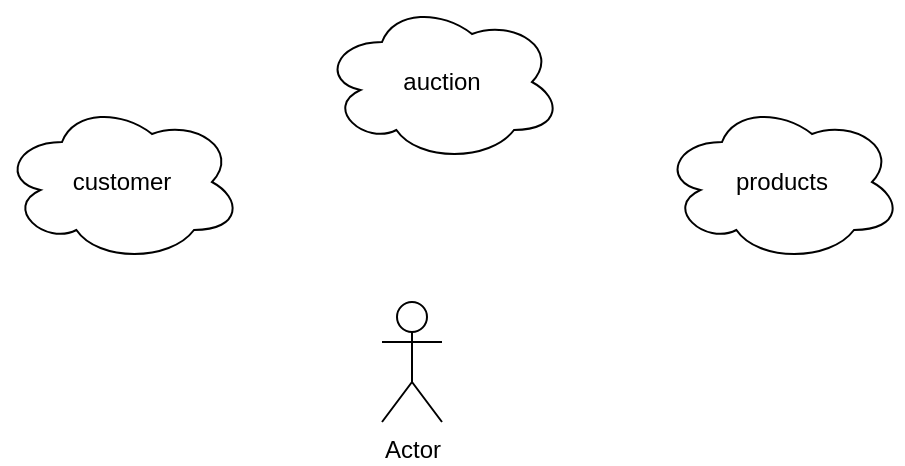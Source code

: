 <mxfile>
    <diagram id="LlJiGVbwj-aE97FhACM8" name="Page-1">
        <mxGraphModel dx="953" dy="566" grid="1" gridSize="10" guides="1" tooltips="1" connect="1" arrows="1" fold="1" page="1" pageScale="1" pageWidth="827" pageHeight="1169" math="0" shadow="0">
            <root>
                <mxCell id="0"/>
                <mxCell id="1" parent="0"/>
                <mxCell id="2" value="Actor" style="shape=umlActor;verticalLabelPosition=bottom;verticalAlign=top;html=1;outlineConnect=0;" vertex="1" parent="1">
                    <mxGeometry x="200" y="280" width="30" height="60" as="geometry"/>
                </mxCell>
                <mxCell id="3" value="products" style="ellipse;shape=cloud;whiteSpace=wrap;html=1;" vertex="1" parent="1">
                    <mxGeometry x="340" y="180" width="120" height="80" as="geometry"/>
                </mxCell>
                <mxCell id="4" value="auction" style="ellipse;shape=cloud;whiteSpace=wrap;html=1;" vertex="1" parent="1">
                    <mxGeometry x="170" y="130" width="120" height="80" as="geometry"/>
                </mxCell>
                <mxCell id="5" value="customer" style="ellipse;shape=cloud;whiteSpace=wrap;html=1;" vertex="1" parent="1">
                    <mxGeometry x="10" y="180" width="120" height="80" as="geometry"/>
                </mxCell>
            </root>
        </mxGraphModel>
    </diagram>
    <diagram id="MiP9zHC4SqxyrkL65hnw" name="ER_Model">
        <mxGraphModel dx="953" dy="566" grid="1" gridSize="10" guides="1" tooltips="1" connect="1" arrows="1" fold="1" page="1" pageScale="1" pageWidth="827" pageHeight="1169" math="0" shadow="0">
            <root>
                <mxCell id="IUDuQWj8g_cthY5IhoOy-0"/>
                <mxCell id="IUDuQWj8g_cthY5IhoOy-1" parent="IUDuQWj8g_cthY5IhoOy-0"/>
                <mxCell id="IUDuQWj8g_cthY5IhoOy-4" value="set" style="rounded=1;whiteSpace=wrap;html=1;" vertex="1" parent="IUDuQWj8g_cthY5IhoOy-1">
                    <mxGeometry x="527.5" y="200" width="120" height="60" as="geometry"/>
                </mxCell>
                <mxCell id="C1h2g_mKqq39YV2IEPuV-42" style="edgeStyle=none;html=1;exitX=1;exitY=0.5;exitDx=0;exitDy=0;entryX=0;entryY=0.5;entryDx=0;entryDy=0;endArrow=ERmany;endFill=0;" edge="1" parent="IUDuQWj8g_cthY5IhoOy-1" source="IUDuQWj8g_cthY5IhoOy-5" target="IUDuQWj8g_cthY5IhoOy-10">
                    <mxGeometry relative="1" as="geometry"/>
                </mxCell>
                <mxCell id="IUDuQWj8g_cthY5IhoOy-5" value="custumers" style="rounded=1;whiteSpace=wrap;html=1;" vertex="1" parent="IUDuQWj8g_cthY5IhoOy-1">
                    <mxGeometry x="100" y="200" width="120" height="60" as="geometry"/>
                </mxCell>
                <mxCell id="k-BSaObQF4eVtlYVw0s8-13" style="edgeStyle=none;html=1;exitX=1;exitY=0.5;exitDx=0;exitDy=0;entryX=0;entryY=0.5;entryDx=0;entryDy=0;startArrow=none;startFill=0;endArrow=ERmany;endFill=0;" edge="1" parent="IUDuQWj8g_cthY5IhoOy-1" source="IUDuQWj8g_cthY5IhoOy-6" target="k-BSaObQF4eVtlYVw0s8-12">
                    <mxGeometry relative="1" as="geometry"/>
                </mxCell>
                <mxCell id="IUDuQWj8g_cthY5IhoOy-6" value="auction" style="rounded=1;whiteSpace=wrap;html=1;" vertex="1" parent="IUDuQWj8g_cthY5IhoOy-1">
                    <mxGeometry x="320" y="80" width="120" height="60" as="geometry"/>
                </mxCell>
                <mxCell id="IUDuQWj8g_cthY5IhoOy-36" style="edgeStyle=none;html=1;exitX=1;exitY=0.5;exitDx=0;exitDy=0;entryX=0;entryY=0.5;entryDx=0;entryDy=0;endArrow=none;endFill=0;startArrow=ERmany;startFill=0;" edge="1" parent="IUDuQWj8g_cthY5IhoOy-1" source="IUDuQWj8g_cthY5IhoOy-10" target="IUDuQWj8g_cthY5IhoOy-4">
                    <mxGeometry relative="1" as="geometry"/>
                </mxCell>
                <mxCell id="IUDuQWj8g_cthY5IhoOy-10" value="bids" style="rhombus;whiteSpace=wrap;html=1;" vertex="1" parent="IUDuQWj8g_cthY5IhoOy-1">
                    <mxGeometry x="330" y="200" width="60" height="60" as="geometry"/>
                </mxCell>
                <mxCell id="IUDuQWj8g_cthY5IhoOy-42" style="edgeStyle=none;html=1;exitX=0.5;exitY=1;exitDx=0;exitDy=0;entryX=0.318;entryY=0.013;entryDx=0;entryDy=0;entryPerimeter=0;endArrow=none;endFill=0;" edge="1" parent="IUDuQWj8g_cthY5IhoOy-1" source="IUDuQWj8g_cthY5IhoOy-26" target="IUDuQWj8g_cthY5IhoOy-5">
                    <mxGeometry relative="1" as="geometry"/>
                </mxCell>
                <mxCell id="IUDuQWj8g_cthY5IhoOy-26" value="username" style="ellipse;whiteSpace=wrap;html=1;" vertex="1" parent="IUDuQWj8g_cthY5IhoOy-1">
                    <mxGeometry x="40" y="140" width="80" height="40" as="geometry"/>
                </mxCell>
                <mxCell id="IUDuQWj8g_cthY5IhoOy-38" style="edgeStyle=none;html=1;exitX=1;exitY=0.5;exitDx=0;exitDy=0;entryX=0;entryY=0.75;entryDx=0;entryDy=0;endArrow=none;endFill=0;" edge="1" parent="IUDuQWj8g_cthY5IhoOy-1" source="IUDuQWj8g_cthY5IhoOy-27" target="IUDuQWj8g_cthY5IhoOy-5">
                    <mxGeometry relative="1" as="geometry"/>
                </mxCell>
                <mxCell id="IUDuQWj8g_cthY5IhoOy-27" value="custumer_id" style="ellipse;whiteSpace=wrap;html=1;" vertex="1" parent="IUDuQWj8g_cthY5IhoOy-1">
                    <mxGeometry x="10" y="215" width="80" height="40" as="geometry"/>
                </mxCell>
                <mxCell id="C1h2g_mKqq39YV2IEPuV-29" value="" style="edgeStyle=none;html=1;endArrow=none;endFill=0;" edge="1" parent="IUDuQWj8g_cthY5IhoOy-1" source="IUDuQWj8g_cthY5IhoOy-28" target="IUDuQWj8g_cthY5IhoOy-5">
                    <mxGeometry relative="1" as="geometry"/>
                </mxCell>
                <mxCell id="IUDuQWj8g_cthY5IhoOy-28" value="password" style="ellipse;whiteSpace=wrap;html=1;" vertex="1" parent="IUDuQWj8g_cthY5IhoOy-1">
                    <mxGeometry x="145" y="140" width="80" height="40" as="geometry"/>
                </mxCell>
                <mxCell id="IUDuQWj8g_cthY5IhoOy-39" style="edgeStyle=none;html=1;exitX=0.5;exitY=0;exitDx=0;exitDy=0;entryX=0.138;entryY=1.013;entryDx=0;entryDy=0;entryPerimeter=0;endArrow=none;endFill=0;" edge="1" parent="IUDuQWj8g_cthY5IhoOy-1" source="IUDuQWj8g_cthY5IhoOy-29" target="IUDuQWj8g_cthY5IhoOy-5">
                    <mxGeometry relative="1" as="geometry"/>
                </mxCell>
                <mxCell id="IUDuQWj8g_cthY5IhoOy-29" value="name" style="ellipse;whiteSpace=wrap;html=1;" vertex="1" parent="IUDuQWj8g_cthY5IhoOy-1">
                    <mxGeometry x="70" y="282.5" width="60" height="30" as="geometry"/>
                </mxCell>
                <mxCell id="IUDuQWj8g_cthY5IhoOy-40" style="edgeStyle=none;html=1;exitX=0.5;exitY=0;exitDx=0;exitDy=0;entryX=0.638;entryY=1.04;entryDx=0;entryDy=0;entryPerimeter=0;endArrow=none;endFill=0;" edge="1" parent="IUDuQWj8g_cthY5IhoOy-1" source="IUDuQWj8g_cthY5IhoOy-30" target="IUDuQWj8g_cthY5IhoOy-5">
                    <mxGeometry relative="1" as="geometry"/>
                </mxCell>
                <mxCell id="IUDuQWj8g_cthY5IhoOy-30" value="e-mail_address" style="ellipse;whiteSpace=wrap;html=1;" vertex="1" parent="IUDuQWj8g_cthY5IhoOy-1">
                    <mxGeometry x="160" y="277.5" width="85" height="40" as="geometry"/>
                </mxCell>
                <mxCell id="C1h2g_mKqq39YV2IEPuV-39" style="edgeStyle=none;html=1;exitX=1;exitY=0;exitDx=0;exitDy=0;entryX=0;entryY=1;entryDx=0;entryDy=0;endArrow=none;endFill=0;" edge="1" parent="IUDuQWj8g_cthY5IhoOy-1" source="IUDuQWj8g_cthY5IhoOy-31" target="IUDuQWj8g_cthY5IhoOy-10">
                    <mxGeometry relative="1" as="geometry"/>
                </mxCell>
                <mxCell id="IUDuQWj8g_cthY5IhoOy-31" value="amount" style="ellipse;whiteSpace=wrap;html=1;" vertex="1" parent="IUDuQWj8g_cthY5IhoOy-1">
                    <mxGeometry x="295" y="270" width="60" height="30" as="geometry"/>
                </mxCell>
                <mxCell id="C1h2g_mKqq39YV2IEPuV-41" style="edgeStyle=none;html=1;exitX=0;exitY=0.5;exitDx=0;exitDy=0;entryX=1;entryY=0;entryDx=0;entryDy=0;endArrow=none;endFill=0;" edge="1" parent="IUDuQWj8g_cthY5IhoOy-1" source="IUDuQWj8g_cthY5IhoOy-32" target="IUDuQWj8g_cthY5IhoOy-10">
                    <mxGeometry relative="1" as="geometry"/>
                </mxCell>
                <mxCell id="IUDuQWj8g_cthY5IhoOy-32" value="date / time" style="ellipse;whiteSpace=wrap;html=1;" vertex="1" parent="IUDuQWj8g_cthY5IhoOy-1">
                    <mxGeometry x="390" y="175" width="70" height="30" as="geometry"/>
                </mxCell>
                <mxCell id="IUDuQWj8g_cthY5IhoOy-45" style="edgeStyle=none;html=1;exitX=0.5;exitY=0;exitDx=0;exitDy=0;entryX=1;entryY=1;entryDx=0;entryDy=0;endArrow=none;endFill=0;" edge="1" parent="IUDuQWj8g_cthY5IhoOy-1" source="IUDuQWj8g_cthY5IhoOy-33" target="IUDuQWj8g_cthY5IhoOy-10">
                    <mxGeometry relative="1" as="geometry"/>
                </mxCell>
                <mxCell id="IUDuQWj8g_cthY5IhoOy-33" value="fk_set_id" style="ellipse;whiteSpace=wrap;html=1;" vertex="1" parent="IUDuQWj8g_cthY5IhoOy-1">
                    <mxGeometry x="360" y="260" width="70" height="30" as="geometry"/>
                </mxCell>
                <mxCell id="C1h2g_mKqq39YV2IEPuV-43" style="edgeStyle=none;html=1;exitX=0.5;exitY=1;exitDx=0;exitDy=0;entryX=0;entryY=0;entryDx=0;entryDy=0;endArrow=none;endFill=0;" edge="1" parent="IUDuQWj8g_cthY5IhoOy-1" source="IUDuQWj8g_cthY5IhoOy-34" target="IUDuQWj8g_cthY5IhoOy-10">
                    <mxGeometry relative="1" as="geometry"/>
                </mxCell>
                <mxCell id="IUDuQWj8g_cthY5IhoOy-34" value="fk_custumer_id" style="ellipse;whiteSpace=wrap;html=1;" vertex="1" parent="IUDuQWj8g_cthY5IhoOy-1">
                    <mxGeometry x="280" y="170" width="90" height="30" as="geometry"/>
                </mxCell>
                <mxCell id="C1h2g_mKqq39YV2IEPuV-7" style="edgeStyle=none;html=1;exitX=0.5;exitY=1;exitDx=0;exitDy=0;entryX=0.072;entryY=-0.007;entryDx=0;entryDy=0;entryPerimeter=0;endArrow=none;endFill=0;" edge="1" parent="IUDuQWj8g_cthY5IhoOy-1" source="IUDuQWj8g_cthY5IhoOy-47" target="IUDuQWj8g_cthY5IhoOy-4">
                    <mxGeometry relative="1" as="geometry"/>
                </mxCell>
                <mxCell id="IUDuQWj8g_cthY5IhoOy-47" value="set_id" style="ellipse;whiteSpace=wrap;html=1;" vertex="1" parent="IUDuQWj8g_cthY5IhoOy-1">
                    <mxGeometry x="467.5" y="160" width="60" height="30" as="geometry"/>
                </mxCell>
                <mxCell id="C1h2g_mKqq39YV2IEPuV-11" style="edgeStyle=none;html=1;exitX=0.5;exitY=1;exitDx=0;exitDy=0;entryX=0.112;entryY=0.007;entryDx=0;entryDy=0;entryPerimeter=0;endArrow=none;endFill=0;" edge="1" parent="IUDuQWj8g_cthY5IhoOy-1" source="IUDuQWj8g_cthY5IhoOy-48" target="IUDuQWj8g_cthY5IhoOy-6">
                    <mxGeometry relative="1" as="geometry"/>
                </mxCell>
                <mxCell id="IUDuQWj8g_cthY5IhoOy-48" value="auction_id" style="ellipse;whiteSpace=wrap;html=1;" vertex="1" parent="IUDuQWj8g_cthY5IhoOy-1">
                    <mxGeometry x="260" y="20" width="80" height="40" as="geometry"/>
                </mxCell>
                <mxCell id="C1h2g_mKqq39YV2IEPuV-17" style="edgeStyle=none;html=1;exitX=1;exitY=0.5;exitDx=0;exitDy=0;entryX=0;entryY=0.25;entryDx=0;entryDy=0;endArrow=none;endFill=0;" edge="1" parent="IUDuQWj8g_cthY5IhoOy-1" source="IUDuQWj8g_cthY5IhoOy-50">
                    <mxGeometry relative="1" as="geometry">
                        <mxPoint x="520" y="175" as="targetPoint"/>
                    </mxGeometry>
                </mxCell>
                <mxCell id="k-BSaObQF4eVtlYVw0s8-3" value="" style="edgeStyle=orthogonalEdgeStyle;html=1;startArrow=none;startFill=0;endArrow=none;endFill=0;" edge="1" parent="IUDuQWj8g_cthY5IhoOy-1" source="C1h2g_mKqq39YV2IEPuV-12">
                    <mxGeometry relative="1" as="geometry">
                        <mxPoint x="695" y="270" as="targetPoint"/>
                    </mxGeometry>
                </mxCell>
                <mxCell id="AUVXTJhd8feOaI2M8o5e-0" style="edgeStyle=none;html=1;exitX=0;exitY=0.5;exitDx=0;exitDy=0;entryX=1.012;entryY=0.647;entryDx=0;entryDy=0;entryPerimeter=0;endArrow=none;endFill=0;" edge="1" parent="IUDuQWj8g_cthY5IhoOy-1" target="C1h2g_mKqq39YV2IEPuV-0">
                    <mxGeometry relative="1" as="geometry">
                        <mxPoint x="660" y="235" as="sourcePoint"/>
                    </mxGeometry>
                </mxCell>
                <mxCell id="C1h2g_mKqq39YV2IEPuV-26" style="edgeStyle=none;html=1;exitX=1;exitY=0.5;exitDx=0;exitDy=0;entryX=0;entryY=0.75;entryDx=0;entryDy=0;endArrow=none;endFill=0;" edge="1" parent="IUDuQWj8g_cthY5IhoOy-1" source="C1h2g_mKqq39YV2IEPuV-14">
                    <mxGeometry relative="1" as="geometry">
                        <mxPoint x="520" y="205" as="targetPoint"/>
                    </mxGeometry>
                </mxCell>
                <mxCell id="k-BSaObQF4eVtlYVw0s8-10" style="edgeStyle=none;html=1;exitX=0;exitY=0.5;exitDx=0;exitDy=0;entryX=0.596;entryY=0.033;entryDx=0;entryDy=0;entryPerimeter=0;startArrow=none;startFill=0;endArrow=none;endFill=0;" edge="1" parent="IUDuQWj8g_cthY5IhoOy-1" source="C1h2g_mKqq39YV2IEPuV-20" target="IUDuQWj8g_cthY5IhoOy-4">
                    <mxGeometry relative="1" as="geometry"/>
                </mxCell>
                <mxCell id="C1h2g_mKqq39YV2IEPuV-20" value="catalog_nomber" style="ellipse;whiteSpace=wrap;html=1;" vertex="1" parent="IUDuQWj8g_cthY5IhoOy-1">
                    <mxGeometry x="647.5" y="160" width="95" height="35" as="geometry"/>
                </mxCell>
                <mxCell id="k-BSaObQF4eVtlYVw0s8-9" style="edgeStyle=none;html=1;exitX=0;exitY=0.5;exitDx=0;exitDy=0;entryX=1;entryY=0.5;entryDx=0;entryDy=0;startArrow=none;startFill=0;endArrow=none;endFill=0;" edge="1" parent="IUDuQWj8g_cthY5IhoOy-1" source="C1h2g_mKqq39YV2IEPuV-21" target="IUDuQWj8g_cthY5IhoOy-4">
                    <mxGeometry relative="1" as="geometry"/>
                </mxCell>
                <mxCell id="C1h2g_mKqq39YV2IEPuV-21" value="start_price" style="ellipse;whiteSpace=wrap;html=1;" vertex="1" parent="IUDuQWj8g_cthY5IhoOy-1">
                    <mxGeometry x="680" y="220" width="60" height="30" as="geometry"/>
                </mxCell>
                <mxCell id="k-BSaObQF4eVtlYVw0s8-8" style="edgeStyle=none;html=1;exitX=0;exitY=0;exitDx=0;exitDy=0;entryX=0.936;entryY=1.033;entryDx=0;entryDy=0;entryPerimeter=0;startArrow=none;startFill=0;endArrow=none;endFill=0;" edge="1" parent="IUDuQWj8g_cthY5IhoOy-1" source="C1h2g_mKqq39YV2IEPuV-22" target="IUDuQWj8g_cthY5IhoOy-4">
                    <mxGeometry relative="1" as="geometry"/>
                </mxCell>
                <mxCell id="C1h2g_mKqq39YV2IEPuV-22" value="remaining_time" style="ellipse;whiteSpace=wrap;html=1;" vertex="1" parent="IUDuQWj8g_cthY5IhoOy-1">
                    <mxGeometry x="645" y="282.5" width="95" height="35" as="geometry"/>
                </mxCell>
                <mxCell id="k-BSaObQF4eVtlYVw0s8-7" style="edgeStyle=none;html=1;exitX=0.5;exitY=0;exitDx=0;exitDy=0;entryX=0.5;entryY=1;entryDx=0;entryDy=0;startArrow=none;startFill=0;endArrow=none;endFill=0;" edge="1" parent="IUDuQWj8g_cthY5IhoOy-1" source="C1h2g_mKqq39YV2IEPuV-24" target="IUDuQWj8g_cthY5IhoOy-4">
                    <mxGeometry relative="1" as="geometry"/>
                </mxCell>
                <mxCell id="C1h2g_mKqq39YV2IEPuV-24" value="highest_bid" style="ellipse;whiteSpace=wrap;html=1;" vertex="1" parent="IUDuQWj8g_cthY5IhoOy-1">
                    <mxGeometry x="540" y="290" width="95" height="35" as="geometry"/>
                </mxCell>
                <mxCell id="C1h2g_mKqq39YV2IEPuV-28" style="edgeStyle=none;html=1;exitX=0.5;exitY=0;exitDx=0;exitDy=0;entryX=0;entryY=1;entryDx=0;entryDy=0;endArrow=none;endFill=0;" edge="1" parent="IUDuQWj8g_cthY5IhoOy-1" source="C1h2g_mKqq39YV2IEPuV-25">
                    <mxGeometry relative="1" as="geometry">
                        <mxPoint x="520" y="220" as="targetPoint"/>
                    </mxGeometry>
                </mxCell>
                <mxCell id="AUVXTJhd8feOaI2M8o5e-3" style="edgeStyle=none;html=1;exitX=0.5;exitY=1;exitDx=0;exitDy=0;entryX=0.838;entryY=-0.007;entryDx=0;entryDy=0;entryPerimeter=0;endArrow=none;endFill=0;" edge="1" parent="IUDuQWj8g_cthY5IhoOy-1" target="C1h2g_mKqq39YV2IEPuV-0">
                    <mxGeometry relative="1" as="geometry">
                        <mxPoint x="642.5" y="140" as="sourcePoint"/>
                    </mxGeometry>
                </mxCell>
                <mxCell id="AUVXTJhd8feOaI2M8o5e-5" value="" style="edgeStyle=none;html=1;endArrow=none;endFill=0;" edge="1" parent="IUDuQWj8g_cthY5IhoOy-1" source="AUVXTJhd8feOaI2M8o5e-4" target="IUDuQWj8g_cthY5IhoOy-6">
                    <mxGeometry relative="1" as="geometry"/>
                </mxCell>
                <mxCell id="AUVXTJhd8feOaI2M8o5e-4" value="date" style="ellipse;whiteSpace=wrap;html=1;" vertex="1" parent="IUDuQWj8g_cthY5IhoOy-1">
                    <mxGeometry x="360" y="15" width="60" height="35" as="geometry"/>
                </mxCell>
                <mxCell id="PtLMArtbAs2SlcrjTvZF-1" style="edgeStyle=none;html=1;exitX=1;exitY=0.5;exitDx=0;exitDy=0;entryX=0.143;entryY=0.627;entryDx=0;entryDy=0;entryPerimeter=0;endArrow=none;endFill=0;" edge="1" parent="IUDuQWj8g_cthY5IhoOy-1" source="PtLMArtbAs2SlcrjTvZF-0" target="IUDuQWj8g_cthY5IhoOy-10">
                    <mxGeometry relative="1" as="geometry"/>
                </mxCell>
                <mxCell id="PtLMArtbAs2SlcrjTvZF-0" value="bid_id" style="ellipse;whiteSpace=wrap;html=1;" vertex="1" parent="IUDuQWj8g_cthY5IhoOy-1">
                    <mxGeometry x="260" y="240" width="60" height="30" as="geometry"/>
                </mxCell>
                <mxCell id="AVz_ck619XzQl_hGKsYS-0" style="edgeStyle=none;html=1;exitX=1;exitY=0;exitDx=0;exitDy=0;entryX=0.143;entryY=1.047;entryDx=0;entryDy=0;entryPerimeter=0;startArrow=none;startFill=0;endArrow=none;endFill=0;" edge="1" parent="IUDuQWj8g_cthY5IhoOy-1" source="k-BSaObQF4eVtlYVw0s8-0" target="IUDuQWj8g_cthY5IhoOy-4">
                    <mxGeometry relative="1" as="geometry"/>
                </mxCell>
                <mxCell id="k-BSaObQF4eVtlYVw0s8-0" value="products" style="ellipse;whiteSpace=wrap;html=1;" vertex="1" parent="IUDuQWj8g_cthY5IhoOy-1">
                    <mxGeometry x="445" y="270" width="95" height="35" as="geometry"/>
                </mxCell>
                <mxCell id="k-BSaObQF4eVtlYVw0s8-14" style="edgeStyle=none;html=1;exitX=0.5;exitY=1;exitDx=0;exitDy=0;entryX=0.5;entryY=0;entryDx=0;entryDy=0;startArrow=none;startFill=0;endArrow=ERmany;endFill=0;" edge="1" parent="IUDuQWj8g_cthY5IhoOy-1" source="k-BSaObQF4eVtlYVw0s8-12" target="IUDuQWj8g_cthY5IhoOy-4">
                    <mxGeometry relative="1" as="geometry"/>
                </mxCell>
                <mxCell id="k-BSaObQF4eVtlYVw0s8-12" value="has" style="rhombus;whiteSpace=wrap;html=1;" vertex="1" parent="IUDuQWj8g_cthY5IhoOy-1">
                    <mxGeometry x="556.25" y="80" width="63.75" height="60" as="geometry"/>
                </mxCell>
            </root>
        </mxGraphModel>
    </diagram>
    <diagram id="nemLOxAx6r2sbTIg6O--" name="UML-Class_Diagram">
        <mxGraphModel dx="794" dy="472" grid="1" gridSize="10" guides="1" tooltips="1" connect="1" arrows="1" fold="1" page="1" pageScale="1" pageWidth="827" pageHeight="1169" math="0" shadow="0">
            <root>
                <mxCell id="zwzsuaordrizzC9BhHTw-0"/>
                <mxCell id="zwzsuaordrizzC9BhHTw-1" parent="zwzsuaordrizzC9BhHTw-0"/>
                <mxCell id="J5RGMntVdOCAQV8No6bV-0" value="auction" style="swimlane;fontStyle=0;childLayout=stackLayout;horizontal=1;startSize=26;fillColor=none;horizontalStack=0;resizeParent=1;resizeParentMax=0;resizeLast=0;collapsible=1;marginBottom=0;" vertex="1" parent="zwzsuaordrizzC9BhHTw-1">
                    <mxGeometry x="300" y="40" width="140" height="78" as="geometry"/>
                </mxCell>
                <mxCell id="J5RGMntVdOCAQV8No6bV-1" value="+ auction_id: int" style="text;strokeColor=none;fillColor=none;align=left;verticalAlign=top;spacingLeft=4;spacingRight=4;overflow=hidden;rotatable=0;points=[[0,0.5],[1,0.5]];portConstraint=eastwest;" vertex="1" parent="J5RGMntVdOCAQV8No6bV-0">
                    <mxGeometry y="26" width="140" height="26" as="geometry"/>
                </mxCell>
                <mxCell id="J5RGMntVdOCAQV8No6bV-2" value="+ date: date" style="text;strokeColor=none;fillColor=none;align=left;verticalAlign=top;spacingLeft=4;spacingRight=4;overflow=hidden;rotatable=0;points=[[0,0.5],[1,0.5]];portConstraint=eastwest;" vertex="1" parent="J5RGMntVdOCAQV8No6bV-0">
                    <mxGeometry y="52" width="140" height="26" as="geometry"/>
                </mxCell>
                <mxCell id="qs3PMWQU6I1uyQpQ8pNJ-0" value="products" style="swimlane;fontStyle=0;childLayout=stackLayout;horizontal=1;startSize=26;fillColor=none;horizontalStack=0;resizeParent=1;resizeParentMax=0;resizeLast=0;collapsible=1;marginBottom=0;" vertex="1" parent="zwzsuaordrizzC9BhHTw-1">
                    <mxGeometry x="550" y="80" width="140" height="182" as="geometry"/>
                </mxCell>
                <mxCell id="qs3PMWQU6I1uyQpQ8pNJ-1" value="+ product_code: int" style="text;strokeColor=none;fillColor=none;align=left;verticalAlign=top;spacingLeft=4;spacingRight=4;overflow=hidden;rotatable=0;points=[[0,0.5],[1,0.5]];portConstraint=eastwest;" vertex="1" parent="qs3PMWQU6I1uyQpQ8pNJ-0">
                    <mxGeometry y="26" width="140" height="26" as="geometry"/>
                </mxCell>
                <mxCell id="qs3PMWQU6I1uyQpQ8pNJ-2" value="+ name: varchar" style="text;strokeColor=none;fillColor=none;align=left;verticalAlign=top;spacingLeft=4;spacingRight=4;overflow=hidden;rotatable=0;points=[[0,0.5],[1,0.5]];portConstraint=eastwest;" vertex="1" parent="qs3PMWQU6I1uyQpQ8pNJ-0">
                    <mxGeometry y="52" width="140" height="26" as="geometry"/>
                </mxCell>
                <mxCell id="qs3PMWQU6I1uyQpQ8pNJ-3" value="+ description:  varchar" style="text;strokeColor=none;fillColor=none;align=left;verticalAlign=top;spacingLeft=4;spacingRight=4;overflow=hidden;rotatable=0;points=[[0,0.5],[1,0.5]];portConstraint=eastwest;" vertex="1" parent="qs3PMWQU6I1uyQpQ8pNJ-0">
                    <mxGeometry y="78" width="140" height="26" as="geometry"/>
                </mxCell>
                <mxCell id="xdlQe-BmoolBb4WhtdbR-0" value="+ photo:  blob" style="text;strokeColor=none;fillColor=none;align=left;verticalAlign=top;spacingLeft=4;spacingRight=4;overflow=hidden;rotatable=0;points=[[0,0.5],[1,0.5]];portConstraint=eastwest;" vertex="1" parent="qs3PMWQU6I1uyQpQ8pNJ-0">
                    <mxGeometry y="104" width="140" height="26" as="geometry"/>
                </mxCell>
                <mxCell id="74kt0n_GFSVXHC-uKGGO-0" value="+ fk_auction_id:  int" style="text;strokeColor=none;fillColor=none;align=left;verticalAlign=top;spacingLeft=4;spacingRight=4;overflow=hidden;rotatable=0;points=[[0,0.5],[1,0.5]];portConstraint=eastwest;" vertex="1" parent="qs3PMWQU6I1uyQpQ8pNJ-0">
                    <mxGeometry y="130" width="140" height="26" as="geometry"/>
                </mxCell>
                <mxCell id="74kt0n_GFSVXHC-uKGGO-1" value="+ set:  varchar" style="text;strokeColor=none;fillColor=none;align=left;verticalAlign=top;spacingLeft=4;spacingRight=4;overflow=hidden;rotatable=0;points=[[0,0.5],[1,0.5]];portConstraint=eastwest;" vertex="1" parent="qs3PMWQU6I1uyQpQ8pNJ-0">
                    <mxGeometry y="156" width="140" height="26" as="geometry"/>
                </mxCell>
                <mxCell id="XsoLXnRbX6Gmzt6cyC3Y-0" value="customer" style="swimlane;fontStyle=0;childLayout=stackLayout;horizontal=1;startSize=26;fillColor=none;horizontalStack=0;resizeParent=1;resizeParentMax=0;resizeLast=0;collapsible=1;marginBottom=0;" vertex="1" parent="zwzsuaordrizzC9BhHTw-1">
                    <mxGeometry x="60" y="80" width="140" height="182" as="geometry"/>
                </mxCell>
                <mxCell id="XsoLXnRbX6Gmzt6cyC3Y-1" value="+ customer_id: int" style="text;strokeColor=none;fillColor=none;align=left;verticalAlign=top;spacingLeft=4;spacingRight=4;overflow=hidden;rotatable=0;points=[[0,0.5],[1,0.5]];portConstraint=eastwest;" vertex="1" parent="XsoLXnRbX6Gmzt6cyC3Y-0">
                    <mxGeometry y="26" width="140" height="26" as="geometry"/>
                </mxCell>
                <mxCell id="XsoLXnRbX6Gmzt6cyC3Y-2" value="+ username: varchar" style="text;strokeColor=none;fillColor=none;align=left;verticalAlign=top;spacingLeft=4;spacingRight=4;overflow=hidden;rotatable=0;points=[[0,0.5],[1,0.5]];portConstraint=eastwest;" vertex="1" parent="XsoLXnRbX6Gmzt6cyC3Y-0">
                    <mxGeometry y="52" width="140" height="26" as="geometry"/>
                </mxCell>
                <mxCell id="XsoLXnRbX6Gmzt6cyC3Y-3" value="+ password: varchar" style="text;strokeColor=none;fillColor=none;align=left;verticalAlign=top;spacingLeft=4;spacingRight=4;overflow=hidden;rotatable=0;points=[[0,0.5],[1,0.5]];portConstraint=eastwest;" vertex="1" parent="XsoLXnRbX6Gmzt6cyC3Y-0">
                    <mxGeometry y="78" width="140" height="26" as="geometry"/>
                </mxCell>
                <mxCell id="ykXYFthlhsAITr7240VU-0" value="+ name: varchar" style="text;strokeColor=none;fillColor=none;align=left;verticalAlign=top;spacingLeft=4;spacingRight=4;overflow=hidden;rotatable=0;points=[[0,0.5],[1,0.5]];portConstraint=eastwest;" vertex="1" parent="XsoLXnRbX6Gmzt6cyC3Y-0">
                    <mxGeometry y="104" width="140" height="26" as="geometry"/>
                </mxCell>
                <mxCell id="ykXYFthlhsAITr7240VU-1" value="+ e-mail: varchar" style="text;strokeColor=none;fillColor=none;align=left;verticalAlign=top;spacingLeft=4;spacingRight=4;overflow=hidden;rotatable=0;points=[[0,0.5],[1,0.5]];portConstraint=eastwest;" vertex="1" parent="XsoLXnRbX6Gmzt6cyC3Y-0">
                    <mxGeometry y="130" width="140" height="26" as="geometry"/>
                </mxCell>
                <mxCell id="INwDhKlaFrSB7a0raXLJ-1" value="+ fk_auction_id: int" style="text;strokeColor=none;fillColor=none;align=left;verticalAlign=top;spacingLeft=4;spacingRight=4;overflow=hidden;rotatable=0;points=[[0,0.5],[1,0.5]];portConstraint=eastwest;" vertex="1" parent="XsoLXnRbX6Gmzt6cyC3Y-0">
                    <mxGeometry y="156" width="140" height="26" as="geometry"/>
                </mxCell>
                <mxCell id="XsoLXnRbX6Gmzt6cyC3Y-4" value="bid" style="swimlane;fontStyle=0;childLayout=stackLayout;horizontal=1;startSize=26;fillColor=none;horizontalStack=0;resizeParent=1;resizeParentMax=0;resizeLast=0;collapsible=1;marginBottom=0;" vertex="1" parent="zwzsuaordrizzC9BhHTw-1">
                    <mxGeometry x="60" y="300" width="140" height="130" as="geometry"/>
                </mxCell>
                <mxCell id="XsoLXnRbX6Gmzt6cyC3Y-5" value="+ bid_id: int" style="text;strokeColor=none;fillColor=none;align=left;verticalAlign=top;spacingLeft=4;spacingRight=4;overflow=hidden;rotatable=0;points=[[0,0.5],[1,0.5]];portConstraint=eastwest;" vertex="1" parent="XsoLXnRbX6Gmzt6cyC3Y-4">
                    <mxGeometry y="26" width="140" height="26" as="geometry"/>
                </mxCell>
                <mxCell id="XsoLXnRbX6Gmzt6cyC3Y-6" value="+ time: datetime" style="text;strokeColor=none;fillColor=none;align=left;verticalAlign=top;spacingLeft=4;spacingRight=4;overflow=hidden;rotatable=0;points=[[0,0.5],[1,0.5]];portConstraint=eastwest;" vertex="1" parent="XsoLXnRbX6Gmzt6cyC3Y-4">
                    <mxGeometry y="52" width="140" height="26" as="geometry"/>
                </mxCell>
                <mxCell id="XsoLXnRbX6Gmzt6cyC3Y-7" value="+ amount: decimal" style="text;strokeColor=none;fillColor=none;align=left;verticalAlign=top;spacingLeft=4;spacingRight=4;overflow=hidden;rotatable=0;points=[[0,0.5],[1,0.5]];portConstraint=eastwest;" vertex="1" parent="XsoLXnRbX6Gmzt6cyC3Y-4">
                    <mxGeometry y="78" width="140" height="26" as="geometry"/>
                </mxCell>
                <mxCell id="82itFnMCYgnuWS7Vjbqm-1" value="+ fk_customer_id: int" style="text;strokeColor=none;fillColor=none;align=left;verticalAlign=top;spacingLeft=4;spacingRight=4;overflow=hidden;rotatable=0;points=[[0,0.5],[1,0.5]];portConstraint=eastwest;" vertex="1" parent="XsoLXnRbX6Gmzt6cyC3Y-4">
                    <mxGeometry y="104" width="140" height="26" as="geometry"/>
                </mxCell>
                <mxCell id="3dJC__H7KN9E7rjlrqNO-0" style="edgeStyle=orthogonalEdgeStyle;html=1;exitX=1;exitY=0.5;exitDx=0;exitDy=0;entryX=0;entryY=0.5;entryDx=0;entryDy=0;startArrow=ERmany;startFill=0;endArrow=ERmany;endFill=0;" edge="1" parent="zwzsuaordrizzC9BhHTw-1" source="J5RGMntVdOCAQV8No6bV-1" target="74kt0n_GFSVXHC-uKGGO-0">
                    <mxGeometry relative="1" as="geometry"/>
                </mxCell>
                <mxCell id="INwDhKlaFrSB7a0raXLJ-2" style="edgeStyle=orthogonalEdgeStyle;html=1;exitX=1;exitY=0.5;exitDx=0;exitDy=0;entryX=0;entryY=0.5;entryDx=0;entryDy=0;startArrow=ERmany;startFill=0;endArrow=ERmany;endFill=0;" edge="1" parent="zwzsuaordrizzC9BhHTw-1" source="INwDhKlaFrSB7a0raXLJ-1" target="J5RGMntVdOCAQV8No6bV-1">
                    <mxGeometry relative="1" as="geometry"/>
                </mxCell>
                <mxCell id="INwDhKlaFrSB7a0raXLJ-3" style="edgeStyle=orthogonalEdgeStyle;html=1;exitX=0;exitY=0.5;exitDx=0;exitDy=0;entryX=0;entryY=0.5;entryDx=0;entryDy=0;startArrow=ERmany;startFill=0;endArrow=none;endFill=0;" edge="1" parent="zwzsuaordrizzC9BhHTw-1" source="82itFnMCYgnuWS7Vjbqm-1" target="XsoLXnRbX6Gmzt6cyC3Y-1">
                    <mxGeometry relative="1" as="geometry"/>
                </mxCell>
            </root>
        </mxGraphModel>
    </diagram>
    <diagram id="TgtHcJTN45FXfoi24r2R" name="3-rd_NF">
        <mxGraphModel dx="953" dy="566" grid="1" gridSize="10" guides="1" tooltips="1" connect="1" arrows="1" fold="1" page="1" pageScale="1" pageWidth="827" pageHeight="1169" math="0" shadow="0">
            <root>
                <mxCell id="kxX8R8--yg5wWAjJ4N-_-0"/>
                <mxCell id="kxX8R8--yg5wWAjJ4N-_-1" parent="kxX8R8--yg5wWAjJ4N-_-0"/>
                <mxCell id="u_JXzK7UjIOi999zEyIT-0" value="auction" style="swimlane;fontStyle=0;childLayout=stackLayout;horizontal=1;startSize=26;fillColor=none;horizontalStack=0;resizeParent=1;resizeParentMax=0;resizeLast=0;collapsible=1;marginBottom=0;" vertex="1" parent="kxX8R8--yg5wWAjJ4N-_-1">
                    <mxGeometry x="200" y="80" width="140" height="78" as="geometry"/>
                </mxCell>
                <mxCell id="u_JXzK7UjIOi999zEyIT-1" value="+ auction_id: int" style="text;strokeColor=none;fillColor=none;align=left;verticalAlign=top;spacingLeft=4;spacingRight=4;overflow=hidden;rotatable=0;points=[[0,0.5],[1,0.5]];portConstraint=eastwest;" vertex="1" parent="u_JXzK7UjIOi999zEyIT-0">
                    <mxGeometry y="26" width="140" height="26" as="geometry"/>
                </mxCell>
                <mxCell id="u_JXzK7UjIOi999zEyIT-2" value="+ date: date" style="text;strokeColor=none;fillColor=none;align=left;verticalAlign=top;spacingLeft=4;spacingRight=4;overflow=hidden;rotatable=0;points=[[0,0.5],[1,0.5]];portConstraint=eastwest;" vertex="1" parent="u_JXzK7UjIOi999zEyIT-0">
                    <mxGeometry y="52" width="140" height="26" as="geometry"/>
                </mxCell>
                <mxCell id="u_JXzK7UjIOi999zEyIT-3" value="products" style="swimlane;fontStyle=0;childLayout=stackLayout;horizontal=1;startSize=26;fillColor=none;horizontalStack=0;resizeParent=1;resizeParentMax=0;resizeLast=0;collapsible=1;marginBottom=0;" vertex="1" parent="kxX8R8--yg5wWAjJ4N-_-1">
                    <mxGeometry x="460" y="80" width="140" height="182" as="geometry"/>
                </mxCell>
                <mxCell id="u_JXzK7UjIOi999zEyIT-4" value="+ product_code: int" style="text;strokeColor=none;fillColor=none;align=left;verticalAlign=top;spacingLeft=4;spacingRight=4;overflow=hidden;rotatable=0;points=[[0,0.5],[1,0.5]];portConstraint=eastwest;" vertex="1" parent="u_JXzK7UjIOi999zEyIT-3">
                    <mxGeometry y="26" width="140" height="26" as="geometry"/>
                </mxCell>
                <mxCell id="u_JXzK7UjIOi999zEyIT-5" value="+ name: varchar" style="text;strokeColor=none;fillColor=none;align=left;verticalAlign=top;spacingLeft=4;spacingRight=4;overflow=hidden;rotatable=0;points=[[0,0.5],[1,0.5]];portConstraint=eastwest;" vertex="1" parent="u_JXzK7UjIOi999zEyIT-3">
                    <mxGeometry y="52" width="140" height="26" as="geometry"/>
                </mxCell>
                <mxCell id="u_JXzK7UjIOi999zEyIT-6" value="+ description:  varchar" style="text;strokeColor=none;fillColor=none;align=left;verticalAlign=top;spacingLeft=4;spacingRight=4;overflow=hidden;rotatable=0;points=[[0,0.5],[1,0.5]];portConstraint=eastwest;" vertex="1" parent="u_JXzK7UjIOi999zEyIT-3">
                    <mxGeometry y="78" width="140" height="26" as="geometry"/>
                </mxCell>
                <mxCell id="u_JXzK7UjIOi999zEyIT-7" value="+ photo:  blob" style="text;strokeColor=none;fillColor=none;align=left;verticalAlign=top;spacingLeft=4;spacingRight=4;overflow=hidden;rotatable=0;points=[[0,0.5],[1,0.5]];portConstraint=eastwest;" vertex="1" parent="u_JXzK7UjIOi999zEyIT-3">
                    <mxGeometry y="104" width="140" height="26" as="geometry"/>
                </mxCell>
                <mxCell id="u_JXzK7UjIOi999zEyIT-8" value="+ fk_auction_id:  int" style="text;strokeColor=none;fillColor=none;align=left;verticalAlign=top;spacingLeft=4;spacingRight=4;overflow=hidden;rotatable=0;points=[[0,0.5],[1,0.5]];portConstraint=eastwest;" vertex="1" parent="u_JXzK7UjIOi999zEyIT-3">
                    <mxGeometry y="130" width="140" height="26" as="geometry"/>
                </mxCell>
                <mxCell id="u_JXzK7UjIOi999zEyIT-9" value="+ fk_set_id:  int" style="text;strokeColor=none;fillColor=none;align=left;verticalAlign=top;spacingLeft=4;spacingRight=4;overflow=hidden;rotatable=0;points=[[0,0.5],[1,0.5]];portConstraint=eastwest;" vertex="1" parent="u_JXzK7UjIOi999zEyIT-3">
                    <mxGeometry y="156" width="140" height="26" as="geometry"/>
                </mxCell>
                <mxCell id="u_JXzK7UjIOi999zEyIT-10" value="set" style="swimlane;fontStyle=0;childLayout=stackLayout;horizontal=1;startSize=26;fillColor=none;horizontalStack=0;resizeParent=1;resizeParentMax=0;resizeLast=0;collapsible=1;marginBottom=0;" vertex="1" parent="kxX8R8--yg5wWAjJ4N-_-1">
                    <mxGeometry x="570" y="320" width="140" height="156" as="geometry"/>
                </mxCell>
                <mxCell id="u_JXzK7UjIOi999zEyIT-11" value="+ set_id: int" style="text;strokeColor=none;fillColor=none;align=left;verticalAlign=top;spacingLeft=4;spacingRight=4;overflow=hidden;rotatable=0;points=[[0,0.5],[1,0.5]];portConstraint=eastwest;" vertex="1" parent="u_JXzK7UjIOi999zEyIT-10">
                    <mxGeometry y="26" width="140" height="26" as="geometry"/>
                </mxCell>
                <mxCell id="u_JXzK7UjIOi999zEyIT-12" value="+ catalog_number: int" style="text;strokeColor=none;fillColor=none;align=left;verticalAlign=top;spacingLeft=4;spacingRight=4;overflow=hidden;rotatable=0;points=[[0,0.5],[1,0.5]];portConstraint=eastwest;" vertex="1" parent="u_JXzK7UjIOi999zEyIT-10">
                    <mxGeometry y="52" width="140" height="26" as="geometry"/>
                </mxCell>
                <mxCell id="u_JXzK7UjIOi999zEyIT-13" value="+ start_price: decimal" style="text;strokeColor=none;fillColor=none;align=left;verticalAlign=top;spacingLeft=4;spacingRight=4;overflow=hidden;rotatable=0;points=[[0,0.5],[1,0.5]];portConstraint=eastwest;" vertex="1" parent="u_JXzK7UjIOi999zEyIT-10">
                    <mxGeometry y="78" width="140" height="26" as="geometry"/>
                </mxCell>
                <mxCell id="u_JXzK7UjIOi999zEyIT-14" value="+ remaining_time: decimal" style="text;strokeColor=none;fillColor=none;align=left;verticalAlign=top;spacingLeft=4;spacingRight=4;overflow=hidden;rotatable=0;points=[[0,0.5],[1,0.5]];portConstraint=eastwest;" vertex="1" parent="u_JXzK7UjIOi999zEyIT-10">
                    <mxGeometry y="104" width="140" height="26" as="geometry"/>
                </mxCell>
                <mxCell id="u_JXzK7UjIOi999zEyIT-15" value="+ highest_bid: decimal" style="text;strokeColor=none;fillColor=none;align=left;verticalAlign=top;spacingLeft=4;spacingRight=4;overflow=hidden;rotatable=0;points=[[0,0.5],[1,0.5]];portConstraint=eastwest;" vertex="1" parent="u_JXzK7UjIOi999zEyIT-10">
                    <mxGeometry y="130" width="140" height="26" as="geometry"/>
                </mxCell>
                <mxCell id="u_JXzK7UjIOi999zEyIT-16" value="customer" style="swimlane;fontStyle=0;childLayout=stackLayout;horizontal=1;startSize=26;fillColor=none;horizontalStack=0;resizeParent=1;resizeParentMax=0;resizeLast=0;collapsible=1;marginBottom=0;" vertex="1" parent="kxX8R8--yg5wWAjJ4N-_-1">
                    <mxGeometry x="70" y="320" width="140" height="156" as="geometry"/>
                </mxCell>
                <mxCell id="u_JXzK7UjIOi999zEyIT-17" value="+ customer_id: int" style="text;strokeColor=none;fillColor=none;align=left;verticalAlign=top;spacingLeft=4;spacingRight=4;overflow=hidden;rotatable=0;points=[[0,0.5],[1,0.5]];portConstraint=eastwest;" vertex="1" parent="u_JXzK7UjIOi999zEyIT-16">
                    <mxGeometry y="26" width="140" height="26" as="geometry"/>
                </mxCell>
                <mxCell id="u_JXzK7UjIOi999zEyIT-18" value="+ username: varchar" style="text;strokeColor=none;fillColor=none;align=left;verticalAlign=top;spacingLeft=4;spacingRight=4;overflow=hidden;rotatable=0;points=[[0,0.5],[1,0.5]];portConstraint=eastwest;" vertex="1" parent="u_JXzK7UjIOi999zEyIT-16">
                    <mxGeometry y="52" width="140" height="26" as="geometry"/>
                </mxCell>
                <mxCell id="u_JXzK7UjIOi999zEyIT-19" value="+ password: varchar" style="text;strokeColor=none;fillColor=none;align=left;verticalAlign=top;spacingLeft=4;spacingRight=4;overflow=hidden;rotatable=0;points=[[0,0.5],[1,0.5]];portConstraint=eastwest;" vertex="1" parent="u_JXzK7UjIOi999zEyIT-16">
                    <mxGeometry y="78" width="140" height="26" as="geometry"/>
                </mxCell>
                <mxCell id="u_JXzK7UjIOi999zEyIT-20" value="+ name: varchar" style="text;strokeColor=none;fillColor=none;align=left;verticalAlign=top;spacingLeft=4;spacingRight=4;overflow=hidden;rotatable=0;points=[[0,0.5],[1,0.5]];portConstraint=eastwest;" vertex="1" parent="u_JXzK7UjIOi999zEyIT-16">
                    <mxGeometry y="104" width="140" height="26" as="geometry"/>
                </mxCell>
                <mxCell id="u_JXzK7UjIOi999zEyIT-21" value="+ e-mail: varchar" style="text;strokeColor=none;fillColor=none;align=left;verticalAlign=top;spacingLeft=4;spacingRight=4;overflow=hidden;rotatable=0;points=[[0,0.5],[1,0.5]];portConstraint=eastwest;" vertex="1" parent="u_JXzK7UjIOi999zEyIT-16">
                    <mxGeometry y="130" width="140" height="26" as="geometry"/>
                </mxCell>
                <mxCell id="u_JXzK7UjIOi999zEyIT-22" value="bid" style="swimlane;fontStyle=0;childLayout=stackLayout;horizontal=1;startSize=26;fillColor=none;horizontalStack=0;resizeParent=1;resizeParentMax=0;resizeLast=0;collapsible=1;marginBottom=0;" vertex="1" parent="kxX8R8--yg5wWAjJ4N-_-1">
                    <mxGeometry x="330" y="320" width="140" height="156" as="geometry"/>
                </mxCell>
                <mxCell id="u_JXzK7UjIOi999zEyIT-23" value="+ bid_id: int" style="text;strokeColor=none;fillColor=none;align=left;verticalAlign=top;spacingLeft=4;spacingRight=4;overflow=hidden;rotatable=0;points=[[0,0.5],[1,0.5]];portConstraint=eastwest;" vertex="1" parent="u_JXzK7UjIOi999zEyIT-22">
                    <mxGeometry y="26" width="140" height="26" as="geometry"/>
                </mxCell>
                <mxCell id="u_JXzK7UjIOi999zEyIT-24" value="+ time: datetime" style="text;strokeColor=none;fillColor=none;align=left;verticalAlign=top;spacingLeft=4;spacingRight=4;overflow=hidden;rotatable=0;points=[[0,0.5],[1,0.5]];portConstraint=eastwest;" vertex="1" parent="u_JXzK7UjIOi999zEyIT-22">
                    <mxGeometry y="52" width="140" height="26" as="geometry"/>
                </mxCell>
                <mxCell id="u_JXzK7UjIOi999zEyIT-25" value="+ amount: decimal" style="text;strokeColor=none;fillColor=none;align=left;verticalAlign=top;spacingLeft=4;spacingRight=4;overflow=hidden;rotatable=0;points=[[0,0.5],[1,0.5]];portConstraint=eastwest;" vertex="1" parent="u_JXzK7UjIOi999zEyIT-22">
                    <mxGeometry y="78" width="140" height="26" as="geometry"/>
                </mxCell>
                <mxCell id="u_JXzK7UjIOi999zEyIT-26" value="+ fk_set_id: int" style="text;strokeColor=none;fillColor=none;align=left;verticalAlign=top;spacingLeft=4;spacingRight=4;overflow=hidden;rotatable=0;points=[[0,0.5],[1,0.5]];portConstraint=eastwest;" vertex="1" parent="u_JXzK7UjIOi999zEyIT-22">
                    <mxGeometry y="104" width="140" height="26" as="geometry"/>
                </mxCell>
                <mxCell id="u_JXzK7UjIOi999zEyIT-27" value="+ fk_customer_id: int" style="text;strokeColor=none;fillColor=none;align=left;verticalAlign=top;spacingLeft=4;spacingRight=4;overflow=hidden;rotatable=0;points=[[0,0.5],[1,0.5]];portConstraint=eastwest;" vertex="1" parent="u_JXzK7UjIOi999zEyIT-22">
                    <mxGeometry y="130" width="140" height="26" as="geometry"/>
                </mxCell>
                <mxCell id="u_JXzK7UjIOi999zEyIT-28" style="edgeStyle=orthogonalEdgeStyle;html=1;exitX=1;exitY=0.5;exitDx=0;exitDy=0;entryX=0;entryY=0.5;entryDx=0;entryDy=0;startArrow=none;startFill=0;endArrow=none;endFill=0;" edge="1" parent="kxX8R8--yg5wWAjJ4N-_-1" source="u_JXzK7UjIOi999zEyIT-1" target="u_JXzK7UjIOi999zEyIT-8">
                    <mxGeometry relative="1" as="geometry"/>
                </mxCell>
                <mxCell id="u_JXzK7UjIOi999zEyIT-29" style="edgeStyle=orthogonalEdgeStyle;html=1;exitX=1;exitY=0.5;exitDx=0;exitDy=0;entryX=1;entryY=0.5;entryDx=0;entryDy=0;startArrow=none;startFill=0;endArrow=none;endFill=0;" edge="1" parent="kxX8R8--yg5wWAjJ4N-_-1" source="u_JXzK7UjIOi999zEyIT-9" target="u_JXzK7UjIOi999zEyIT-11">
                    <mxGeometry relative="1" as="geometry"/>
                </mxCell>
                <mxCell id="u_JXzK7UjIOi999zEyIT-30" style="edgeStyle=orthogonalEdgeStyle;html=1;exitX=0;exitY=0.5;exitDx=0;exitDy=0;entryX=1;entryY=0.5;entryDx=0;entryDy=0;startArrow=none;startFill=0;endArrow=none;endFill=0;" edge="1" parent="kxX8R8--yg5wWAjJ4N-_-1" source="u_JXzK7UjIOi999zEyIT-11" target="u_JXzK7UjIOi999zEyIT-26">
                    <mxGeometry relative="1" as="geometry"/>
                </mxCell>
                <mxCell id="u_JXzK7UjIOi999zEyIT-31" style="edgeStyle=orthogonalEdgeStyle;html=1;exitX=0;exitY=0.5;exitDx=0;exitDy=0;entryX=1;entryY=0.5;entryDx=0;entryDy=0;startArrow=none;startFill=0;endArrow=none;endFill=0;" edge="1" parent="kxX8R8--yg5wWAjJ4N-_-1" source="u_JXzK7UjIOi999zEyIT-27" target="u_JXzK7UjIOi999zEyIT-17">
                    <mxGeometry relative="1" as="geometry"/>
                </mxCell>
            </root>
        </mxGraphModel>
    </diagram>
</mxfile>